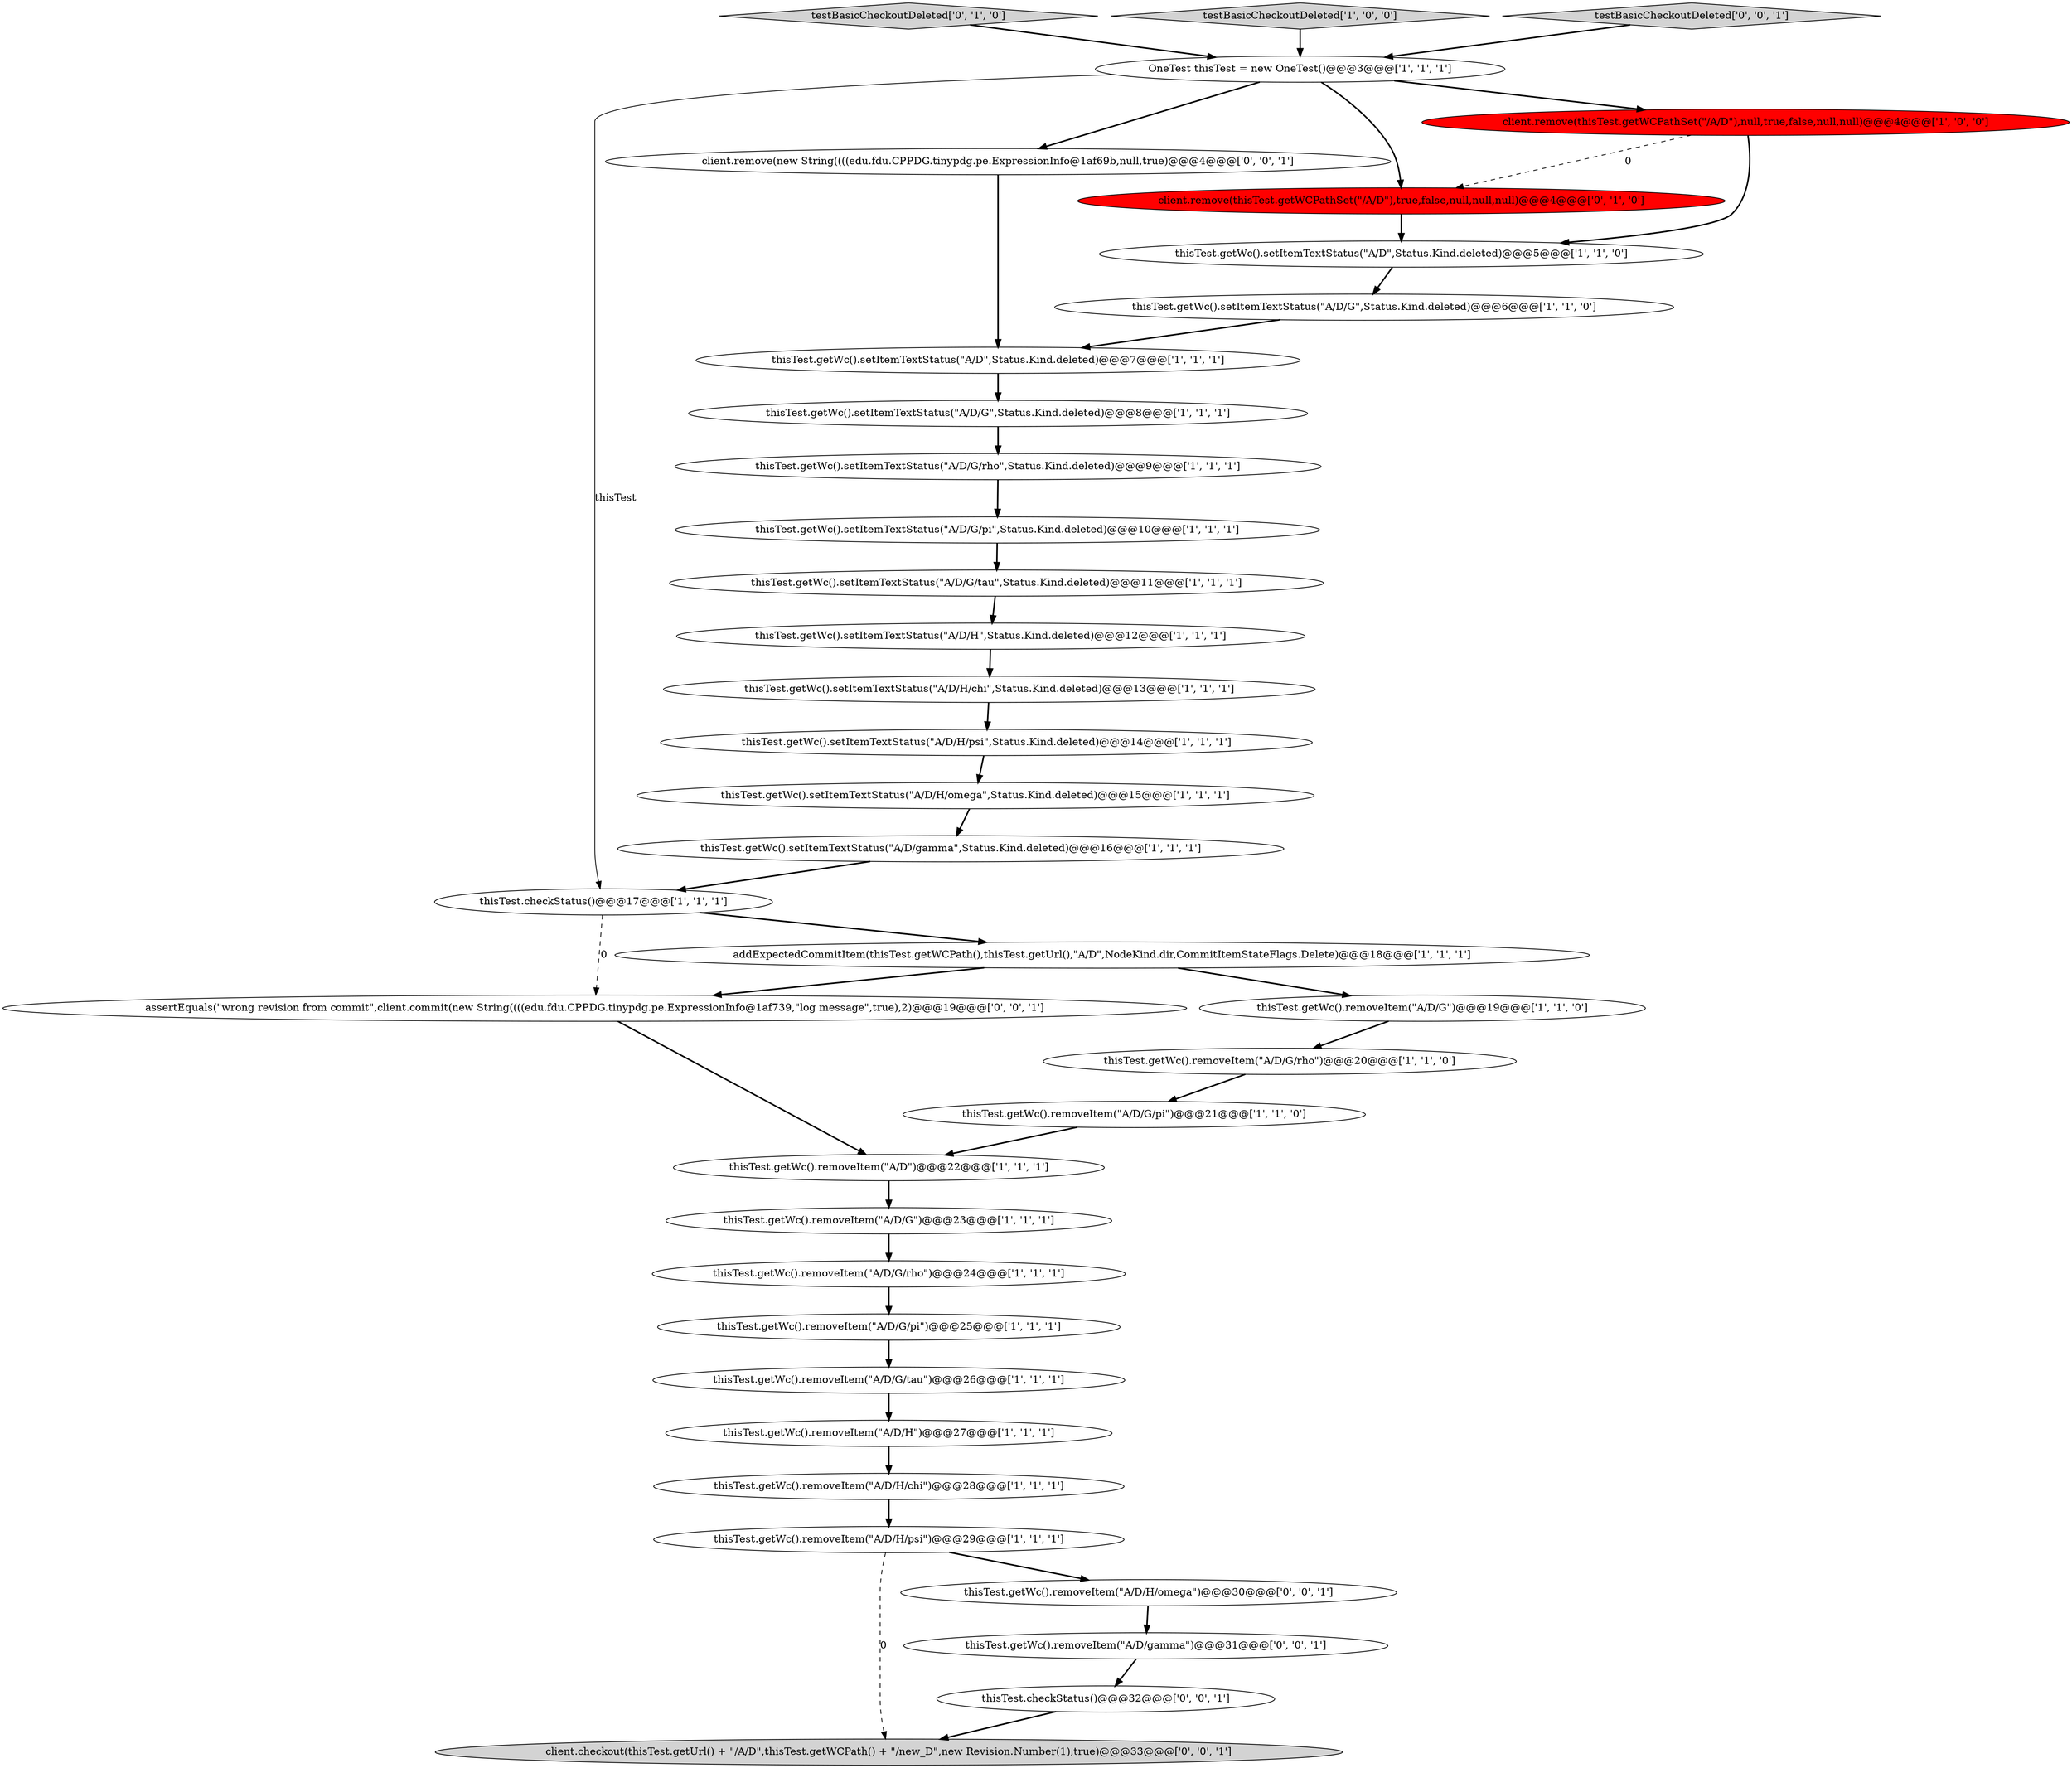 digraph {
25 [style = filled, label = "thisTest.checkStatus()@@@17@@@['1', '1', '1']", fillcolor = white, shape = ellipse image = "AAA0AAABBB1BBB"];
10 [style = filled, label = "thisTest.getWc().setItemTextStatus(\"A/D/H/psi\",Status.Kind.deleted)@@@14@@@['1', '1', '1']", fillcolor = white, shape = ellipse image = "AAA0AAABBB1BBB"];
20 [style = filled, label = "thisTest.getWc().setItemTextStatus(\"A/D/G/rho\",Status.Kind.deleted)@@@9@@@['1', '1', '1']", fillcolor = white, shape = ellipse image = "AAA0AAABBB1BBB"];
36 [style = filled, label = "assertEquals(\"wrong revision from commit\",client.commit(new String((((edu.fdu.CPPDG.tinypdg.pe.ExpressionInfo@1af739,\"log message\",true),2)@@@19@@@['0', '0', '1']", fillcolor = white, shape = ellipse image = "AAA0AAABBB3BBB"];
6 [style = filled, label = "OneTest thisTest = new OneTest()@@@3@@@['1', '1', '1']", fillcolor = white, shape = ellipse image = "AAA0AAABBB1BBB"];
34 [style = filled, label = "client.checkout(thisTest.getUrl() + \"/A/D\",thisTest.getWCPath() + \"/new_D\",new Revision.Number(1),true)@@@33@@@['0', '0', '1']", fillcolor = lightgray, shape = ellipse image = "AAA0AAABBB3BBB"];
26 [style = filled, label = "thisTest.getWc().removeItem(\"A/D/G/tau\")@@@26@@@['1', '1', '1']", fillcolor = white, shape = ellipse image = "AAA0AAABBB1BBB"];
35 [style = filled, label = "thisTest.checkStatus()@@@32@@@['0', '0', '1']", fillcolor = white, shape = ellipse image = "AAA0AAABBB3BBB"];
33 [style = filled, label = "thisTest.getWc().removeItem(\"A/D/H/omega\")@@@30@@@['0', '0', '1']", fillcolor = white, shape = ellipse image = "AAA0AAABBB3BBB"];
15 [style = filled, label = "thisTest.getWc().setItemTextStatus(\"A/D/G\",Status.Kind.deleted)@@@6@@@['1', '1', '0']", fillcolor = white, shape = ellipse image = "AAA0AAABBB1BBB"];
21 [style = filled, label = "thisTest.getWc().setItemTextStatus(\"A/D\",Status.Kind.deleted)@@@7@@@['1', '1', '1']", fillcolor = white, shape = ellipse image = "AAA0AAABBB1BBB"];
28 [style = filled, label = "testBasicCheckoutDeleted['0', '1', '0']", fillcolor = lightgray, shape = diamond image = "AAA0AAABBB2BBB"];
22 [style = filled, label = "thisTest.getWc().removeItem(\"A/D/G/pi\")@@@25@@@['1', '1', '1']", fillcolor = white, shape = ellipse image = "AAA0AAABBB1BBB"];
23 [style = filled, label = "thisTest.getWc().setItemTextStatus(\"A/D/G\",Status.Kind.deleted)@@@8@@@['1', '1', '1']", fillcolor = white, shape = ellipse image = "AAA0AAABBB1BBB"];
13 [style = filled, label = "thisTest.getWc().removeItem(\"A/D/H/psi\")@@@29@@@['1', '1', '1']", fillcolor = white, shape = ellipse image = "AAA0AAABBB1BBB"];
16 [style = filled, label = "thisTest.getWc().setItemTextStatus(\"A/D/G/tau\",Status.Kind.deleted)@@@11@@@['1', '1', '1']", fillcolor = white, shape = ellipse image = "AAA0AAABBB1BBB"];
8 [style = filled, label = "addExpectedCommitItem(thisTest.getWCPath(),thisTest.getUrl(),\"A/D\",NodeKind.dir,CommitItemStateFlags.Delete)@@@18@@@['1', '1', '1']", fillcolor = white, shape = ellipse image = "AAA0AAABBB1BBB"];
17 [style = filled, label = "thisTest.getWc().removeItem(\"A/D/G\")@@@23@@@['1', '1', '1']", fillcolor = white, shape = ellipse image = "AAA0AAABBB1BBB"];
11 [style = filled, label = "thisTest.getWc().setItemTextStatus(\"A/D/gamma\",Status.Kind.deleted)@@@16@@@['1', '1', '1']", fillcolor = white, shape = ellipse image = "AAA0AAABBB1BBB"];
27 [style = filled, label = "testBasicCheckoutDeleted['1', '0', '0']", fillcolor = lightgray, shape = diamond image = "AAA0AAABBB1BBB"];
31 [style = filled, label = "client.remove(new String((((edu.fdu.CPPDG.tinypdg.pe.ExpressionInfo@1af69b,null,true)@@@4@@@['0', '0', '1']", fillcolor = white, shape = ellipse image = "AAA0AAABBB3BBB"];
2 [style = filled, label = "thisTest.getWc().removeItem(\"A/D/H\")@@@27@@@['1', '1', '1']", fillcolor = white, shape = ellipse image = "AAA0AAABBB1BBB"];
1 [style = filled, label = "thisTest.getWc().setItemTextStatus(\"A/D/H/omega\",Status.Kind.deleted)@@@15@@@['1', '1', '1']", fillcolor = white, shape = ellipse image = "AAA0AAABBB1BBB"];
32 [style = filled, label = "thisTest.getWc().removeItem(\"A/D/gamma\")@@@31@@@['0', '0', '1']", fillcolor = white, shape = ellipse image = "AAA0AAABBB3BBB"];
5 [style = filled, label = "thisTest.getWc().setItemTextStatus(\"A/D/H\",Status.Kind.deleted)@@@12@@@['1', '1', '1']", fillcolor = white, shape = ellipse image = "AAA0AAABBB1BBB"];
0 [style = filled, label = "thisTest.getWc().setItemTextStatus(\"A/D\",Status.Kind.deleted)@@@5@@@['1', '1', '0']", fillcolor = white, shape = ellipse image = "AAA0AAABBB1BBB"];
24 [style = filled, label = "thisTest.getWc().setItemTextStatus(\"A/D/G/pi\",Status.Kind.deleted)@@@10@@@['1', '1', '1']", fillcolor = white, shape = ellipse image = "AAA0AAABBB1BBB"];
30 [style = filled, label = "testBasicCheckoutDeleted['0', '0', '1']", fillcolor = lightgray, shape = diamond image = "AAA0AAABBB3BBB"];
14 [style = filled, label = "thisTest.getWc().removeItem(\"A/D/G/rho\")@@@20@@@['1', '1', '0']", fillcolor = white, shape = ellipse image = "AAA0AAABBB1BBB"];
18 [style = filled, label = "thisTest.getWc().removeItem(\"A/D/G/rho\")@@@24@@@['1', '1', '1']", fillcolor = white, shape = ellipse image = "AAA0AAABBB1BBB"];
29 [style = filled, label = "client.remove(thisTest.getWCPathSet(\"/A/D\"),true,false,null,null,null)@@@4@@@['0', '1', '0']", fillcolor = red, shape = ellipse image = "AAA1AAABBB2BBB"];
12 [style = filled, label = "thisTest.getWc().setItemTextStatus(\"A/D/H/chi\",Status.Kind.deleted)@@@13@@@['1', '1', '1']", fillcolor = white, shape = ellipse image = "AAA0AAABBB1BBB"];
7 [style = filled, label = "thisTest.getWc().removeItem(\"A/D/G/pi\")@@@21@@@['1', '1', '0']", fillcolor = white, shape = ellipse image = "AAA0AAABBB1BBB"];
9 [style = filled, label = "thisTest.getWc().removeItem(\"A/D/H/chi\")@@@28@@@['1', '1', '1']", fillcolor = white, shape = ellipse image = "AAA0AAABBB1BBB"];
3 [style = filled, label = "thisTest.getWc().removeItem(\"A/D/G\")@@@19@@@['1', '1', '0']", fillcolor = white, shape = ellipse image = "AAA0AAABBB1BBB"];
4 [style = filled, label = "thisTest.getWc().removeItem(\"A/D\")@@@22@@@['1', '1', '1']", fillcolor = white, shape = ellipse image = "AAA0AAABBB1BBB"];
19 [style = filled, label = "client.remove(thisTest.getWCPathSet(\"/A/D\"),null,true,false,null,null)@@@4@@@['1', '0', '0']", fillcolor = red, shape = ellipse image = "AAA1AAABBB1BBB"];
22->26 [style = bold, label=""];
32->35 [style = bold, label=""];
23->20 [style = bold, label=""];
28->6 [style = bold, label=""];
4->17 [style = bold, label=""];
15->21 [style = bold, label=""];
3->14 [style = bold, label=""];
8->3 [style = bold, label=""];
36->4 [style = bold, label=""];
29->0 [style = bold, label=""];
19->29 [style = dashed, label="0"];
31->21 [style = bold, label=""];
6->19 [style = bold, label=""];
7->4 [style = bold, label=""];
2->9 [style = bold, label=""];
30->6 [style = bold, label=""];
27->6 [style = bold, label=""];
0->15 [style = bold, label=""];
6->25 [style = solid, label="thisTest"];
19->0 [style = bold, label=""];
1->11 [style = bold, label=""];
14->7 [style = bold, label=""];
6->29 [style = bold, label=""];
24->16 [style = bold, label=""];
26->2 [style = bold, label=""];
8->36 [style = bold, label=""];
12->10 [style = bold, label=""];
18->22 [style = bold, label=""];
6->31 [style = bold, label=""];
5->12 [style = bold, label=""];
25->36 [style = dashed, label="0"];
16->5 [style = bold, label=""];
33->32 [style = bold, label=""];
25->8 [style = bold, label=""];
35->34 [style = bold, label=""];
20->24 [style = bold, label=""];
10->1 [style = bold, label=""];
13->33 [style = bold, label=""];
13->34 [style = dashed, label="0"];
17->18 [style = bold, label=""];
11->25 [style = bold, label=""];
9->13 [style = bold, label=""];
21->23 [style = bold, label=""];
}
